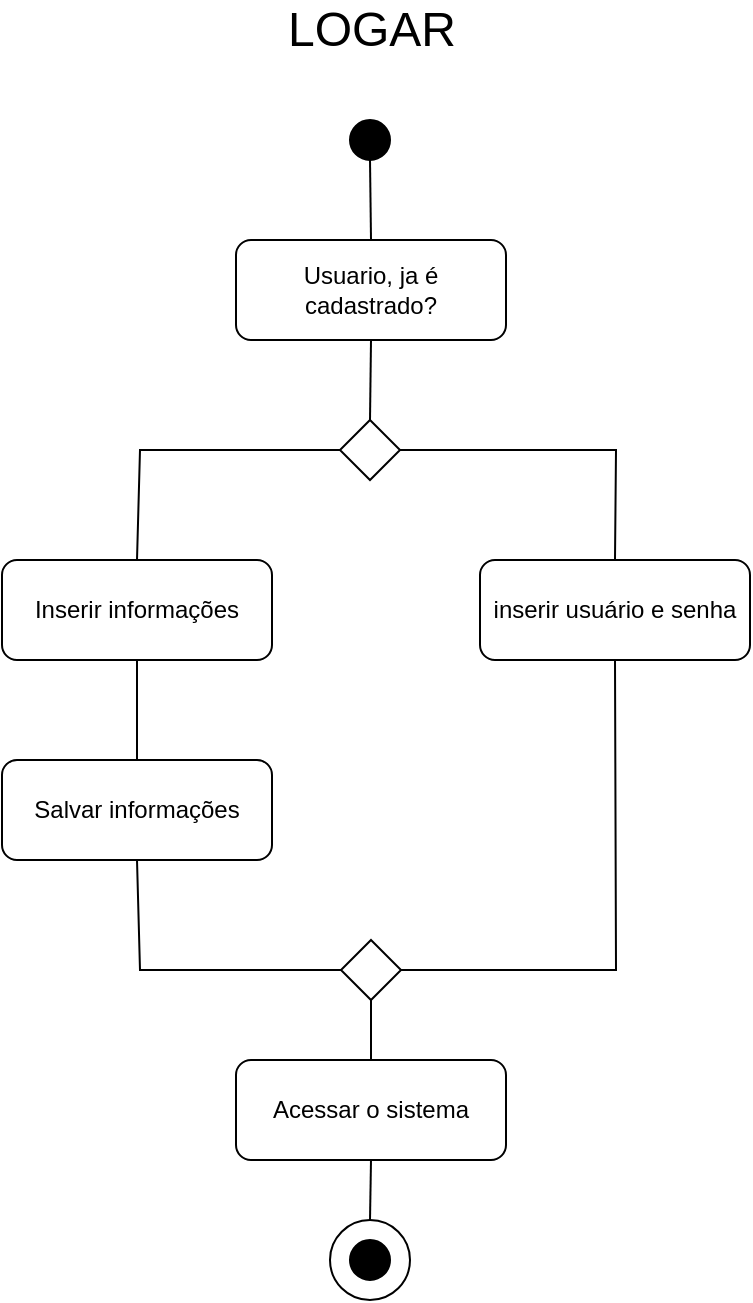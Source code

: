 <mxfile version="24.3.0" type="github">
  <diagram name="Page-1" id="w-fp3CN7Coq_JwAz8tq3">
    <mxGraphModel dx="1050" dy="522" grid="1" gridSize="10" guides="1" tooltips="1" connect="1" arrows="1" fold="1" page="1" pageScale="1" pageWidth="850" pageHeight="1100" math="0" shadow="0">
      <root>
        <mxCell id="0" />
        <mxCell id="1" parent="0" />
        <mxCell id="W4JFrDRcNgdEvL82n0Vw-1" value="" style="ellipse;whiteSpace=wrap;html=1;aspect=fixed;fillColor=#000000;" vertex="1" parent="1">
          <mxGeometry x="415" y="80" width="20" height="20" as="geometry" />
        </mxCell>
        <mxCell id="W4JFrDRcNgdEvL82n0Vw-2" value="Usuario, ja é cadastrado?" style="rounded=1;whiteSpace=wrap;html=1;" vertex="1" parent="1">
          <mxGeometry x="358" y="140" width="135" height="50" as="geometry" />
        </mxCell>
        <mxCell id="W4JFrDRcNgdEvL82n0Vw-3" value="" style="endArrow=none;html=1;rounded=0;entryX=0.5;entryY=1;entryDx=0;entryDy=0;exitX=0.5;exitY=0;exitDx=0;exitDy=0;" edge="1" parent="1" source="W4JFrDRcNgdEvL82n0Vw-2" target="W4JFrDRcNgdEvL82n0Vw-1">
          <mxGeometry width="50" height="50" relative="1" as="geometry">
            <mxPoint x="200" y="260" as="sourcePoint" />
            <mxPoint x="250" y="210" as="targetPoint" />
          </mxGeometry>
        </mxCell>
        <mxCell id="W4JFrDRcNgdEvL82n0Vw-4" value="" style="rhombus;whiteSpace=wrap;html=1;" vertex="1" parent="1">
          <mxGeometry x="410" y="230" width="30" height="30" as="geometry" />
        </mxCell>
        <mxCell id="W4JFrDRcNgdEvL82n0Vw-5" value="" style="endArrow=none;html=1;rounded=0;entryX=0.5;entryY=1;entryDx=0;entryDy=0;exitX=0.5;exitY=0;exitDx=0;exitDy=0;" edge="1" parent="1" source="W4JFrDRcNgdEvL82n0Vw-4" target="W4JFrDRcNgdEvL82n0Vw-2">
          <mxGeometry width="50" height="50" relative="1" as="geometry">
            <mxPoint x="210" y="330" as="sourcePoint" />
            <mxPoint x="260" y="280" as="targetPoint" />
          </mxGeometry>
        </mxCell>
        <mxCell id="W4JFrDRcNgdEvL82n0Vw-6" value="" style="endArrow=none;html=1;rounded=0;exitX=1;exitY=0.5;exitDx=0;exitDy=0;entryX=0.5;entryY=0;entryDx=0;entryDy=0;" edge="1" parent="1" source="W4JFrDRcNgdEvL82n0Vw-4" target="W4JFrDRcNgdEvL82n0Vw-7">
          <mxGeometry width="50" height="50" relative="1" as="geometry">
            <mxPoint x="540" y="310" as="sourcePoint" />
            <mxPoint x="590" y="260" as="targetPoint" />
            <Array as="points">
              <mxPoint x="548" y="245" />
            </Array>
          </mxGeometry>
        </mxCell>
        <mxCell id="W4JFrDRcNgdEvL82n0Vw-7" value="inserir usuário e senha" style="rounded=1;whiteSpace=wrap;html=1;" vertex="1" parent="1">
          <mxGeometry x="480" y="300" width="135" height="50" as="geometry" />
        </mxCell>
        <mxCell id="W4JFrDRcNgdEvL82n0Vw-8" value="Inserir informações" style="rounded=1;whiteSpace=wrap;html=1;" vertex="1" parent="1">
          <mxGeometry x="241" y="300" width="135" height="50" as="geometry" />
        </mxCell>
        <mxCell id="W4JFrDRcNgdEvL82n0Vw-9" value="" style="endArrow=none;html=1;rounded=0;entryX=0;entryY=0.5;entryDx=0;entryDy=0;exitX=0.5;exitY=0;exitDx=0;exitDy=0;" edge="1" parent="1" source="W4JFrDRcNgdEvL82n0Vw-8" target="W4JFrDRcNgdEvL82n0Vw-4">
          <mxGeometry width="50" height="50" relative="1" as="geometry">
            <mxPoint x="120" y="250" as="sourcePoint" />
            <mxPoint x="170" y="200" as="targetPoint" />
            <Array as="points">
              <mxPoint x="310" y="245" />
            </Array>
          </mxGeometry>
        </mxCell>
        <mxCell id="W4JFrDRcNgdEvL82n0Vw-11" value="" style="endArrow=none;html=1;rounded=0;entryX=0.5;entryY=1;entryDx=0;entryDy=0;exitX=1;exitY=0.5;exitDx=0;exitDy=0;" edge="1" parent="1" source="W4JFrDRcNgdEvL82n0Vw-17" target="W4JFrDRcNgdEvL82n0Vw-7">
          <mxGeometry width="50" height="50" relative="1" as="geometry">
            <mxPoint x="548" y="400" as="sourcePoint" />
            <mxPoint x="530" y="410" as="targetPoint" />
            <Array as="points">
              <mxPoint x="548" y="505" />
            </Array>
          </mxGeometry>
        </mxCell>
        <mxCell id="W4JFrDRcNgdEvL82n0Vw-12" value="Salvar informações" style="rounded=1;whiteSpace=wrap;html=1;" vertex="1" parent="1">
          <mxGeometry x="241" y="400" width="135" height="50" as="geometry" />
        </mxCell>
        <mxCell id="W4JFrDRcNgdEvL82n0Vw-14" value="Acessar o sistema" style="rounded=1;whiteSpace=wrap;html=1;" vertex="1" parent="1">
          <mxGeometry x="358" y="550" width="135" height="50" as="geometry" />
        </mxCell>
        <mxCell id="W4JFrDRcNgdEvL82n0Vw-15" value="" style="endArrow=none;html=1;rounded=0;entryX=0.5;entryY=1;entryDx=0;entryDy=0;exitX=0.5;exitY=0;exitDx=0;exitDy=0;" edge="1" parent="1" source="W4JFrDRcNgdEvL82n0Vw-12" target="W4JFrDRcNgdEvL82n0Vw-8">
          <mxGeometry width="50" height="50" relative="1" as="geometry">
            <mxPoint x="60" y="420" as="sourcePoint" />
            <mxPoint x="110" y="370" as="targetPoint" />
          </mxGeometry>
        </mxCell>
        <mxCell id="W4JFrDRcNgdEvL82n0Vw-17" value="" style="rhombus;whiteSpace=wrap;html=1;" vertex="1" parent="1">
          <mxGeometry x="410.5" y="490" width="30" height="30" as="geometry" />
        </mxCell>
        <mxCell id="W4JFrDRcNgdEvL82n0Vw-18" value="" style="endArrow=none;html=1;rounded=0;entryX=0.5;entryY=1;entryDx=0;entryDy=0;exitX=0;exitY=0.5;exitDx=0;exitDy=0;" edge="1" parent="1" source="W4JFrDRcNgdEvL82n0Vw-17" target="W4JFrDRcNgdEvL82n0Vw-12">
          <mxGeometry width="50" height="50" relative="1" as="geometry">
            <mxPoint x="250" y="540" as="sourcePoint" />
            <mxPoint x="300" y="490" as="targetPoint" />
            <Array as="points">
              <mxPoint x="310" y="505" />
            </Array>
          </mxGeometry>
        </mxCell>
        <mxCell id="W4JFrDRcNgdEvL82n0Vw-19" value="" style="endArrow=none;html=1;rounded=0;entryX=0.5;entryY=1;entryDx=0;entryDy=0;exitX=0.5;exitY=0;exitDx=0;exitDy=0;" edge="1" parent="1" source="W4JFrDRcNgdEvL82n0Vw-14" target="W4JFrDRcNgdEvL82n0Vw-17">
          <mxGeometry width="50" height="50" relative="1" as="geometry">
            <mxPoint x="160" y="610" as="sourcePoint" />
            <mxPoint x="210" y="560" as="targetPoint" />
          </mxGeometry>
        </mxCell>
        <mxCell id="W4JFrDRcNgdEvL82n0Vw-21" value="" style="ellipse;whiteSpace=wrap;html=1;aspect=fixed;" vertex="1" parent="1">
          <mxGeometry x="405" y="630" width="40" height="40" as="geometry" />
        </mxCell>
        <mxCell id="W4JFrDRcNgdEvL82n0Vw-20" value="" style="ellipse;whiteSpace=wrap;html=1;aspect=fixed;fillColor=#000000;" vertex="1" parent="1">
          <mxGeometry x="415" y="640" width="20" height="20" as="geometry" />
        </mxCell>
        <mxCell id="W4JFrDRcNgdEvL82n0Vw-22" value="" style="endArrow=none;html=1;rounded=0;entryX=0.5;entryY=1;entryDx=0;entryDy=0;exitX=0.5;exitY=0;exitDx=0;exitDy=0;" edge="1" parent="1" source="W4JFrDRcNgdEvL82n0Vw-21" target="W4JFrDRcNgdEvL82n0Vw-14">
          <mxGeometry width="50" height="50" relative="1" as="geometry">
            <mxPoint x="200" y="740" as="sourcePoint" />
            <mxPoint x="250" y="690" as="targetPoint" />
          </mxGeometry>
        </mxCell>
        <mxCell id="W4JFrDRcNgdEvL82n0Vw-23" value="&lt;font style=&quot;font-size: 24px;&quot;&gt;LOGAR&lt;/font&gt;" style="text;html=1;align=center;verticalAlign=middle;whiteSpace=wrap;rounded=0;" vertex="1" parent="1">
          <mxGeometry x="395.5" y="20" width="60" height="30" as="geometry" />
        </mxCell>
      </root>
    </mxGraphModel>
  </diagram>
</mxfile>
